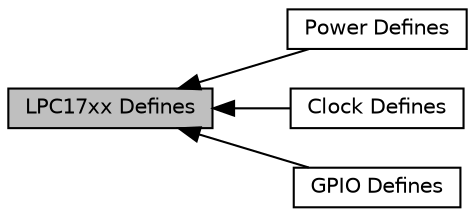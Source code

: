 digraph "LPC17xx Defines"
{
  edge [fontname="Helvetica",fontsize="10",labelfontname="Helvetica",labelfontsize="10"];
  node [fontname="Helvetica",fontsize="10",shape=record];
  rankdir=LR;
  Node3 [label="Power Defines",height=0.2,width=0.4,color="black", fillcolor="white", style="filled",URL="$group__pwr__defines.html",tooltip="Defined Constants and Types for the LPC17xx Power Control "];
  Node1 [label="Clock Defines",height=0.2,width=0.4,color="black", fillcolor="white", style="filled",URL="$group__clock__defines.html",tooltip="Defined Constants and Types for the LPC17xx Clock "];
  Node2 [label="GPIO Defines",height=0.2,width=0.4,color="black", fillcolor="white", style="filled",URL="$group__gpio__defines.html",tooltip="Defined Constants and Types for the LPC17xx General Purpose I/O "];
  Node0 [label="LPC17xx Defines",height=0.2,width=0.4,color="black", fillcolor="grey75", style="filled", fontcolor="black"];
  Node0->Node1 [shape=plaintext, dir="back", style="solid"];
  Node0->Node2 [shape=plaintext, dir="back", style="solid"];
  Node0->Node3 [shape=plaintext, dir="back", style="solid"];
}
